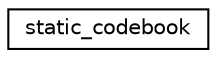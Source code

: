 digraph "Graphical Class Hierarchy"
{
  edge [fontname="Helvetica",fontsize="10",labelfontname="Helvetica",labelfontsize="10"];
  node [fontname="Helvetica",fontsize="10",shape=record];
  rankdir="LR";
  Node1 [label="static_codebook",height=0.2,width=0.4,color="black", fillcolor="white", style="filled",URL="$structstatic__codebook.html"];
}
